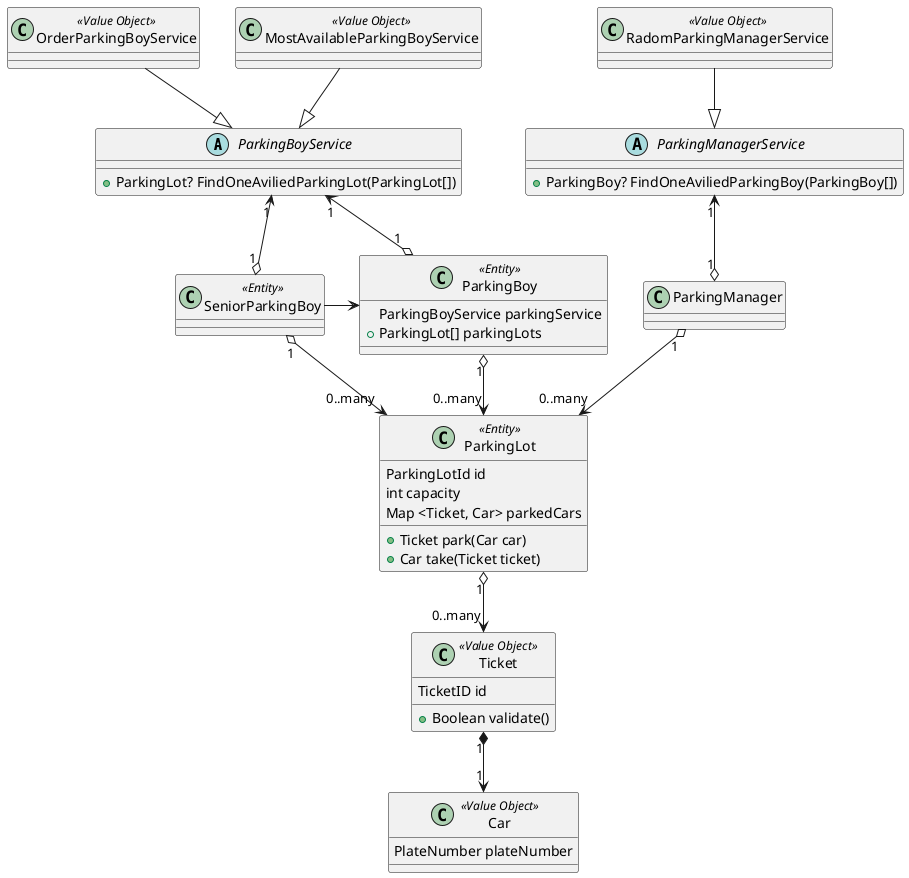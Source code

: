@startuml parking

abstract class ParkingBoyService {
  + ParkingLot? FindOneAviliedParkingLot(ParkingLot[])
}

abstract class ParkingManagerService {
  + ParkingBoy? FindOneAviliedParkingBoy(ParkingBoy[])
}

class OrderParkingBoyService << Value Object >>
class MostAvailableParkingBoyService << Value Object >>
class RadomParkingManagerService << Value Object >>

class ParkingBoy << Entity >> {

ParkingBoyService parkingService
  + ParkingLot[] parkingLots
}

class SeniorParkingBoy << Entity >>

class ParkingLot << Entity >> {
  ParkingLotId id
  int capacity
  Map <Ticket, Car> parkedCars

  + Ticket park(Car car)
  + Car take(Ticket ticket)
}

class Car << Value Object >> {
    PlateNumber plateNumber
}

class Ticket << Value Object >> {
  TicketID id
  + Boolean validate()
}

class ParkingManager

Ticket "1" *--> "1" Car
ParkingLot "1" o--> "0..many" Ticket
ParkingBoy "1" o--> "0..many" ParkingLot
SeniorParkingBoy "1" o--> "0..many" ParkingLot
OrderParkingBoyService --|> ParkingBoyService
MostAvailableParkingBoyService --|> ParkingBoyService
RadomParkingManagerService --|> ParkingManagerService
ParkingBoy "1" o-up-> "1" ParkingBoyService
SeniorParkingBoy "1" o-up-> "1" ParkingBoyService
SeniorParkingBoy -> ParkingBoy
ParkingManager "1" o--> "0..many" ParkingLot
ParkingManager "1" o-up-> "1" ParkingManagerService

@enduml
